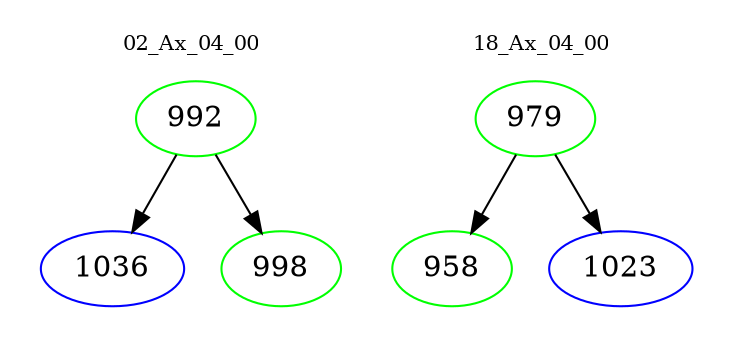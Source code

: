 digraph{
subgraph cluster_0 {
color = white
label = "02_Ax_04_00";
fontsize=10;
T0_992 [label="992", color="green"]
T0_992 -> T0_1036 [color="black"]
T0_1036 [label="1036", color="blue"]
T0_992 -> T0_998 [color="black"]
T0_998 [label="998", color="green"]
}
subgraph cluster_1 {
color = white
label = "18_Ax_04_00";
fontsize=10;
T1_979 [label="979", color="green"]
T1_979 -> T1_958 [color="black"]
T1_958 [label="958", color="green"]
T1_979 -> T1_1023 [color="black"]
T1_1023 [label="1023", color="blue"]
}
}

